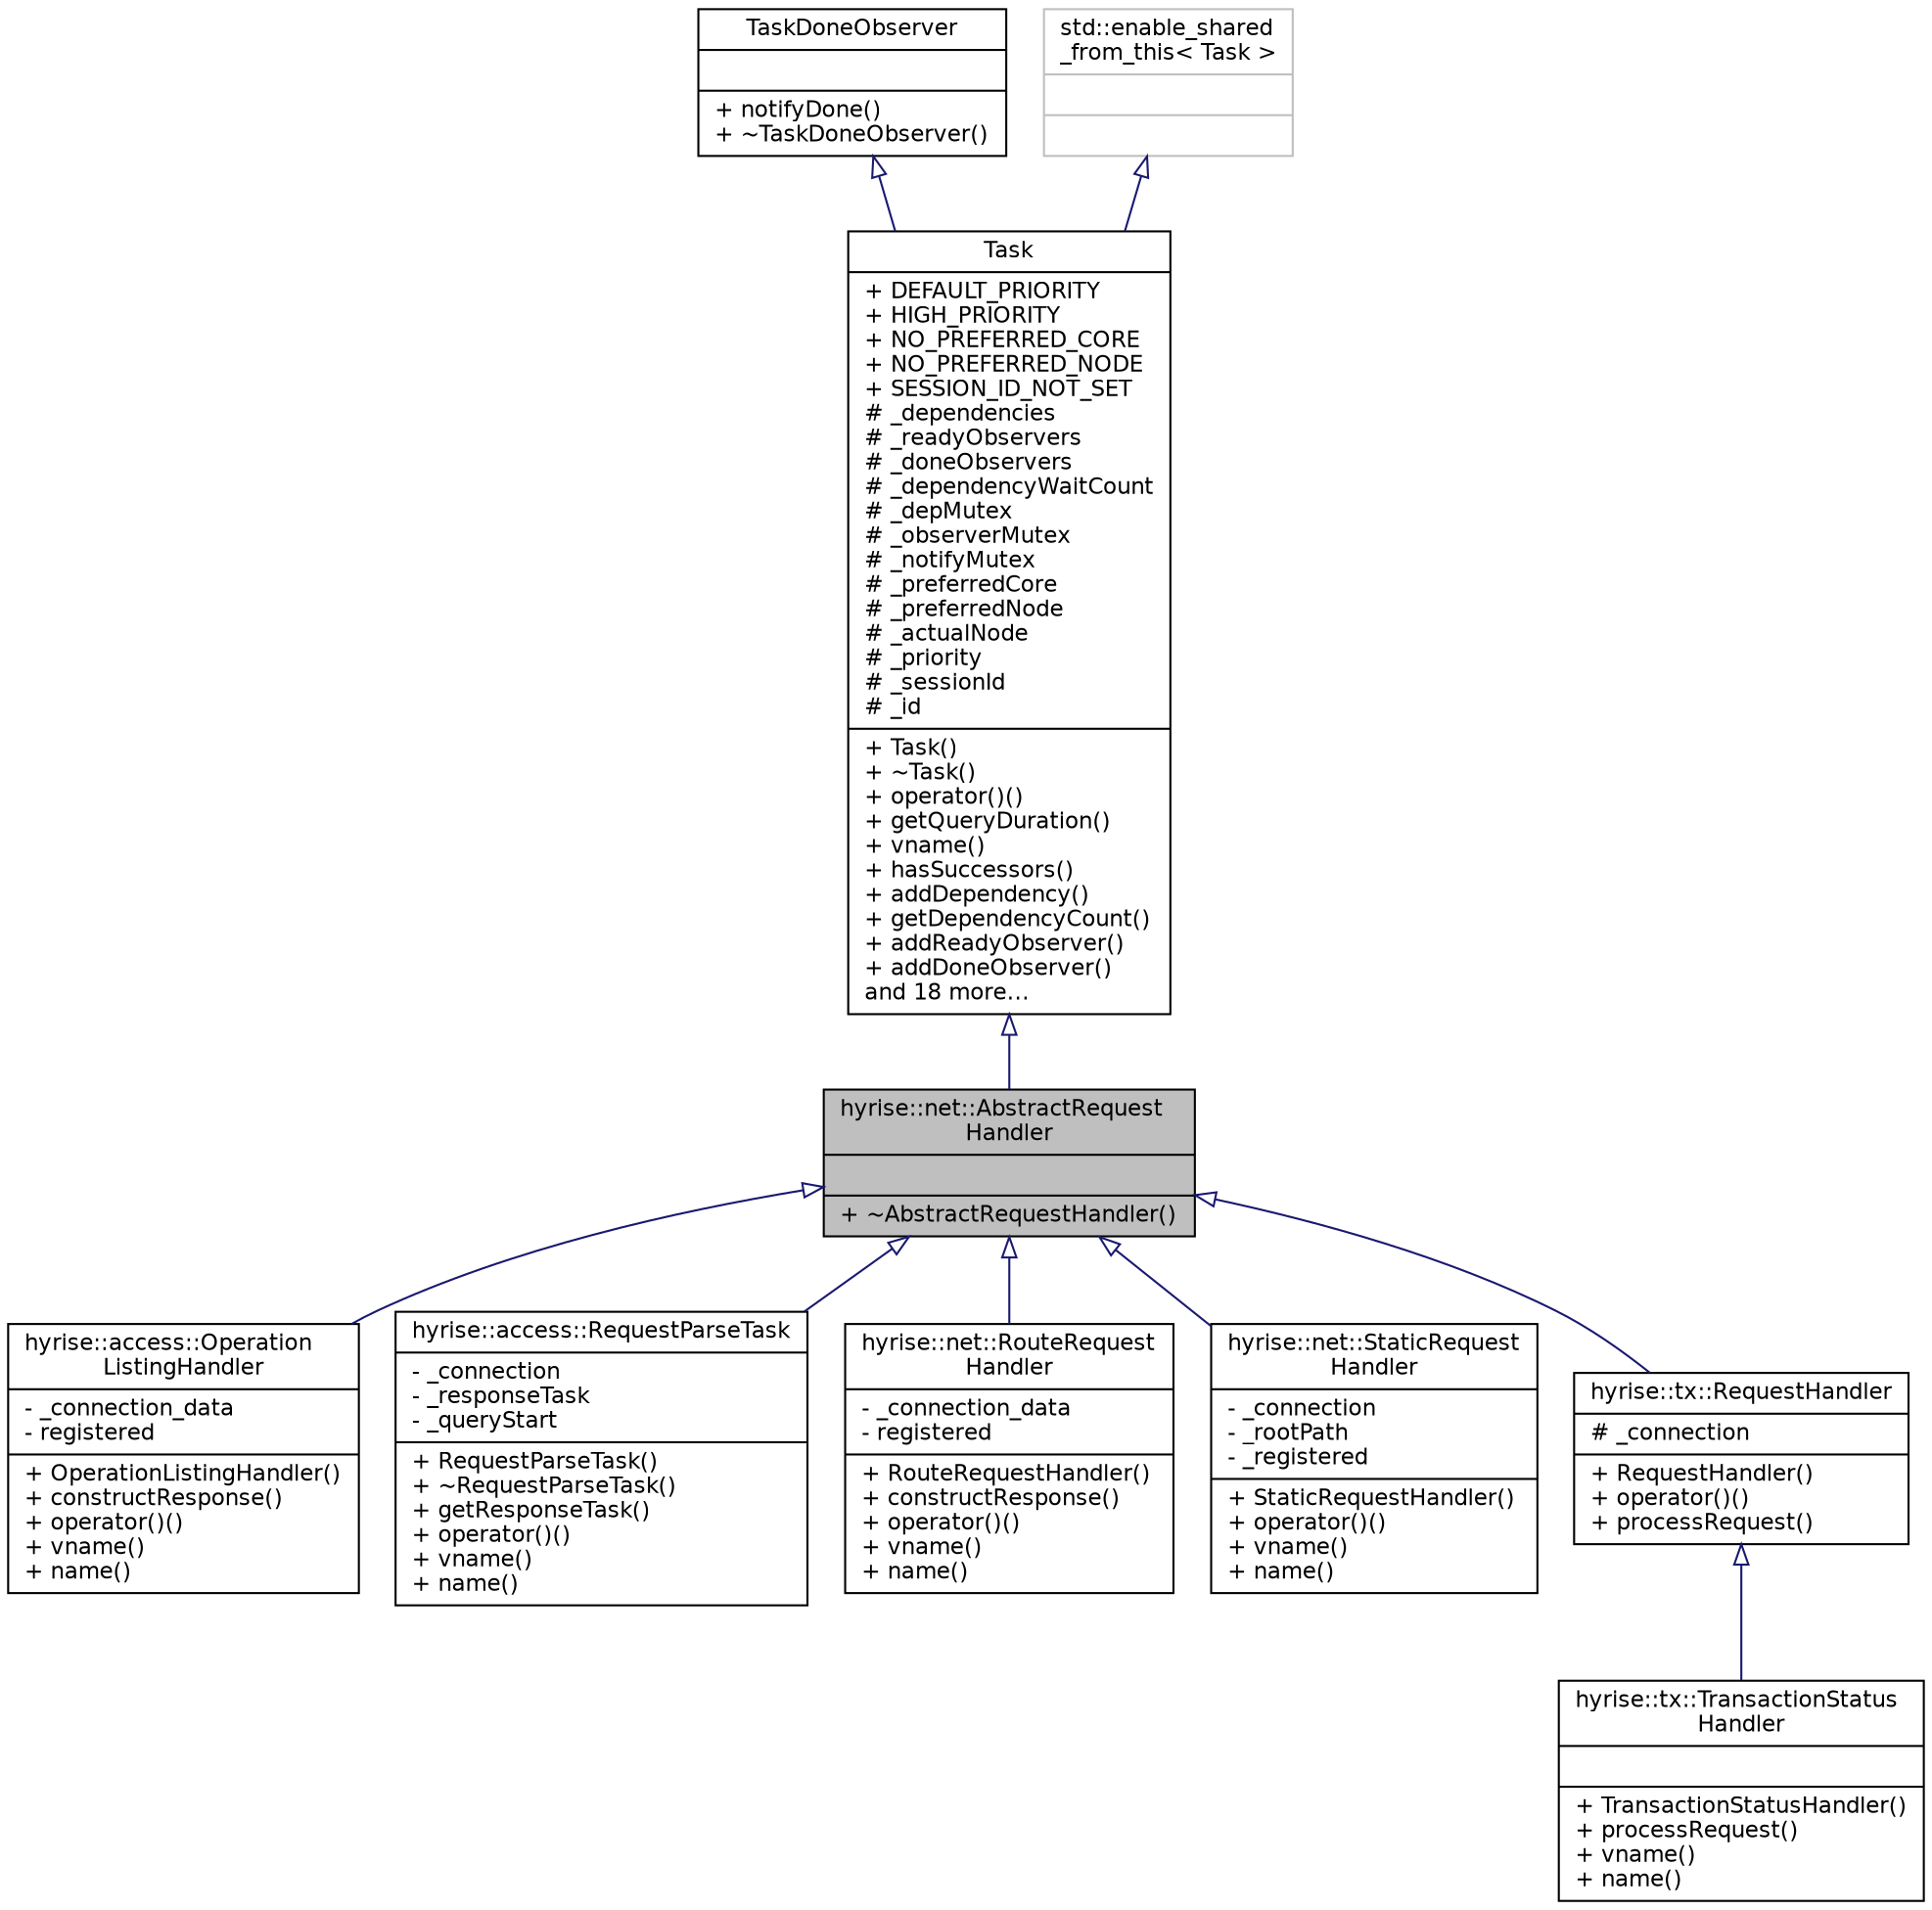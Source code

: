 digraph "hyrise::net::AbstractRequestHandler"
{
  edge [fontname="Helvetica",fontsize="11",labelfontname="Helvetica",labelfontsize="11"];
  node [fontname="Helvetica",fontsize="11",shape=record];
  Node1 [label="{hyrise::net::AbstractRequest\lHandler\n||+ ~AbstractRequestHandler()\l}",height=0.2,width=0.4,color="black", fillcolor="grey75", style="filled" fontcolor="black"];
  Node2 -> Node1 [dir="back",color="midnightblue",fontsize="11",style="solid",arrowtail="onormal",fontname="Helvetica"];
  Node2 [label="{Task\n|+ DEFAULT_PRIORITY\l+ HIGH_PRIORITY\l+ NO_PREFERRED_CORE\l+ NO_PREFERRED_NODE\l+ SESSION_ID_NOT_SET\l# _dependencies\l# _readyObservers\l# _doneObservers\l# _dependencyWaitCount\l# _depMutex\l# _observerMutex\l# _notifyMutex\l# _preferredCore\l# _preferredNode\l# _actualNode\l# _priority\l# _sessionId\l# _id\l|+ Task()\l+ ~Task()\l+ operator()()\l+ getQueryDuration()\l+ vname()\l+ hasSuccessors()\l+ addDependency()\l+ getDependencyCount()\l+ addReadyObserver()\l+ addDoneObserver()\land 18 more...\l}",height=0.2,width=0.4,color="black", fillcolor="white", style="filled",URL="$class_task.html"];
  Node3 -> Node2 [dir="back",color="midnightblue",fontsize="11",style="solid",arrowtail="onormal",fontname="Helvetica"];
  Node3 [label="{TaskDoneObserver\n||+ notifyDone()\l+ ~TaskDoneObserver()\l}",height=0.2,width=0.4,color="black", fillcolor="white", style="filled",URL="$class_task_done_observer.html"];
  Node4 -> Node2 [dir="back",color="midnightblue",fontsize="11",style="solid",arrowtail="onormal",fontname="Helvetica"];
  Node4 [label="{std::enable_shared\l_from_this\< Task \>\n||}",height=0.2,width=0.4,color="grey75", fillcolor="white", style="filled"];
  Node1 -> Node5 [dir="back",color="midnightblue",fontsize="11",style="solid",arrowtail="onormal",fontname="Helvetica"];
  Node5 [label="{hyrise::access::Operation\lListingHandler\n|- _connection_data\l- registered\l|+ OperationListingHandler()\l+ constructResponse()\l+ operator()()\l+ vname()\l+ name()\l}",height=0.2,width=0.4,color="black", fillcolor="white", style="filled",URL="$classhyrise_1_1access_1_1_operation_listing_handler.html"];
  Node1 -> Node6 [dir="back",color="midnightblue",fontsize="11",style="solid",arrowtail="onormal",fontname="Helvetica"];
  Node6 [label="{hyrise::access::RequestParseTask\n|- _connection\l- _responseTask\l- _queryStart\l|+ RequestParseTask()\l+ ~RequestParseTask()\l+ getResponseTask()\l+ operator()()\l+ vname()\l+ name()\l}",height=0.2,width=0.4,color="black", fillcolor="white", style="filled",URL="$classhyrise_1_1access_1_1_request_parse_task.html"];
  Node1 -> Node7 [dir="back",color="midnightblue",fontsize="11",style="solid",arrowtail="onormal",fontname="Helvetica"];
  Node7 [label="{hyrise::net::RouteRequest\lHandler\n|- _connection_data\l- registered\l|+ RouteRequestHandler()\l+ constructResponse()\l+ operator()()\l+ vname()\l+ name()\l}",height=0.2,width=0.4,color="black", fillcolor="white", style="filled",URL="$classhyrise_1_1net_1_1_route_request_handler.html"];
  Node1 -> Node8 [dir="back",color="midnightblue",fontsize="11",style="solid",arrowtail="onormal",fontname="Helvetica"];
  Node8 [label="{hyrise::net::StaticRequest\lHandler\n|- _connection\l- _rootPath\l- _registered\l|+ StaticRequestHandler()\l+ operator()()\l+ vname()\l+ name()\l}",height=0.2,width=0.4,color="black", fillcolor="white", style="filled",URL="$classhyrise_1_1net_1_1_static_request_handler.html"];
  Node1 -> Node9 [dir="back",color="midnightblue",fontsize="11",style="solid",arrowtail="onormal",fontname="Helvetica"];
  Node9 [label="{hyrise::tx::RequestHandler\n|# _connection\l|+ RequestHandler()\l+ operator()()\l+ processRequest()\l}",height=0.2,width=0.4,color="black", fillcolor="white", style="filled",URL="$classhyrise_1_1tx_1_1_request_handler.html"];
  Node9 -> Node10 [dir="back",color="midnightblue",fontsize="11",style="solid",arrowtail="onormal",fontname="Helvetica"];
  Node10 [label="{hyrise::tx::TransactionStatus\lHandler\n||+ TransactionStatusHandler()\l+ processRequest()\l+ vname()\l+ name()\l}",height=0.2,width=0.4,color="black", fillcolor="white", style="filled",URL="$classhyrise_1_1tx_1_1_transaction_status_handler.html"];
}
